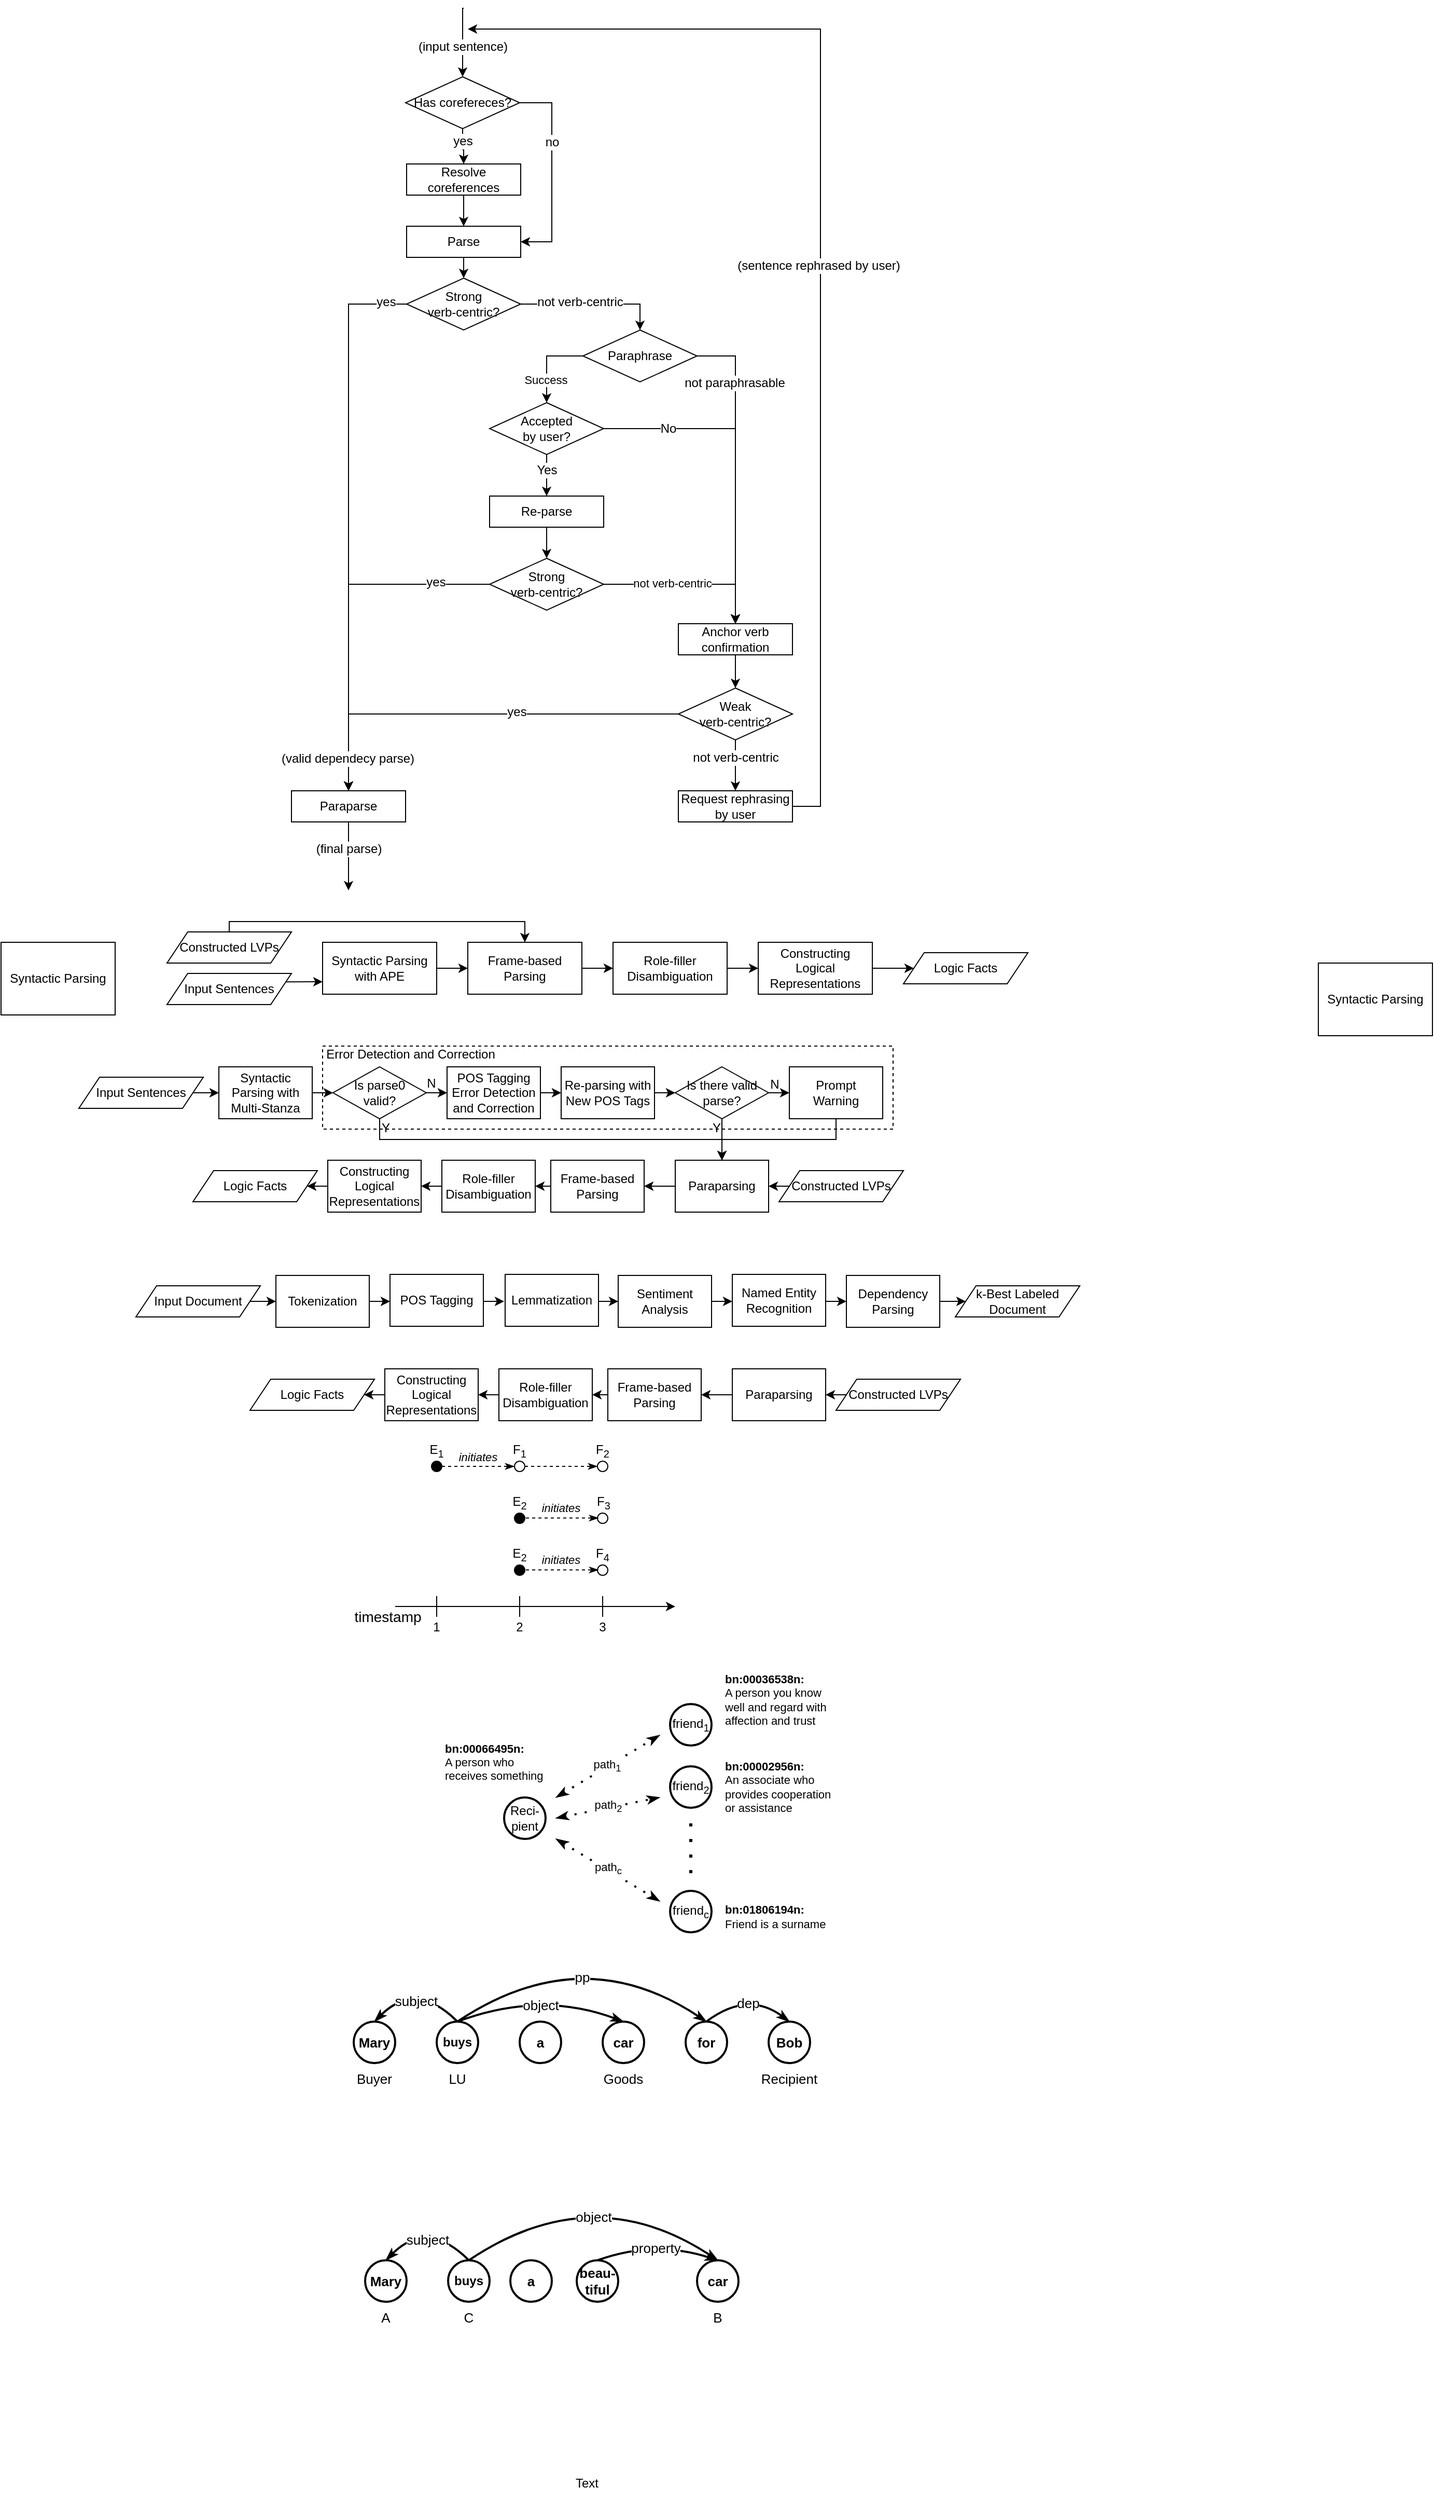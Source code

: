 <mxfile>
    <diagram id="B_E1RcpSDWl4YLS79nxR" name="Page-1">
        <mxGraphModel dx="1472" dy="420" grid="1" gridSize="10" guides="1" tooltips="1" connect="1" arrows="1" fold="1" page="1" pageScale="1" pageWidth="850" pageHeight="1100" math="1" shadow="0">
            <root>
                <mxCell id="0"/>
                <mxCell id="1" parent="0"/>
                <mxCell id="20" style="edgeStyle=orthogonalEdgeStyle;rounded=0;orthogonalLoop=1;jettySize=auto;html=1;entryX=0.5;entryY=0;entryDx=0;entryDy=0;" parent="1" target="146" edge="1">
                    <mxGeometry relative="1" as="geometry">
                        <mxPoint x="306" y="20" as="sourcePoint"/>
                        <mxPoint x="305.5" y="80" as="targetPoint"/>
                        <Array as="points">
                            <mxPoint x="305" y="20"/>
                        </Array>
                    </mxGeometry>
                </mxCell>
                <mxCell id="134" value="(input sentence)" style="edgeLabel;html=1;align=center;verticalAlign=middle;resizable=0;points=[];fontSize=12;" parent="20" vertex="1" connectable="0">
                    <mxGeometry x="-0.15" relative="1" as="geometry">
                        <mxPoint y="9" as="offset"/>
                    </mxGeometry>
                </mxCell>
                <mxCell id="21" style="edgeStyle=orthogonalEdgeStyle;rounded=0;orthogonalLoop=1;jettySize=auto;html=1;exitX=0.5;exitY=1;exitDx=0;exitDy=0;entryX=0.5;entryY=0;entryDx=0;entryDy=0;" parent="1" source="3" target="5" edge="1">
                    <mxGeometry relative="1" as="geometry"/>
                </mxCell>
                <mxCell id="3" value="Parse" style="rounded=0;whiteSpace=wrap;html=1;" parent="1" vertex="1">
                    <mxGeometry x="251" y="230" width="110" height="30" as="geometry"/>
                </mxCell>
                <mxCell id="22" style="edgeStyle=orthogonalEdgeStyle;rounded=0;orthogonalLoop=1;jettySize=auto;html=1;exitX=1;exitY=0.5;exitDx=0;exitDy=0;entryX=0.5;entryY=0;entryDx=0;entryDy=0;" parent="1" source="5" target="8" edge="1">
                    <mxGeometry relative="1" as="geometry">
                        <mxPoint x="531" y="305" as="targetPoint"/>
                    </mxGeometry>
                </mxCell>
                <mxCell id="40" value="not verb-centric" style="edgeLabel;html=1;align=center;verticalAlign=middle;resizable=0;points=[];fontSize=12;" parent="22" vertex="1" connectable="0">
                    <mxGeometry x="-0.344" relative="1" as="geometry">
                        <mxPoint x="11" y="-2" as="offset"/>
                    </mxGeometry>
                </mxCell>
                <mxCell id="100" style="edgeStyle=orthogonalEdgeStyle;rounded=0;orthogonalLoop=1;jettySize=auto;html=1;fontSize=10;entryX=0.5;entryY=0;entryDx=0;entryDy=0;" parent="1" source="5" target="137" edge="1">
                    <mxGeometry relative="1" as="geometry">
                        <mxPoint x="195" y="754" as="targetPoint"/>
                    </mxGeometry>
                </mxCell>
                <mxCell id="126" value="yes" style="edgeLabel;html=1;align=center;verticalAlign=middle;resizable=0;points=[];fontSize=12;" parent="100" vertex="1" connectable="0">
                    <mxGeometry x="-0.93" y="1" relative="1" as="geometry">
                        <mxPoint x="-2" y="-3" as="offset"/>
                    </mxGeometry>
                </mxCell>
                <mxCell id="5" value="Strong&lt;br&gt;verb-centric?" style="rhombus;whiteSpace=wrap;html=1;" parent="1" vertex="1">
                    <mxGeometry x="251" y="280" width="110" height="50" as="geometry"/>
                </mxCell>
                <mxCell id="55" style="edgeStyle=orthogonalEdgeStyle;rounded=0;orthogonalLoop=1;jettySize=auto;html=1;entryX=0.5;entryY=0;entryDx=0;entryDy=0;" parent="1" source="8" target="60" edge="1">
                    <mxGeometry relative="1" as="geometry">
                        <Array as="points">
                            <mxPoint x="568" y="355"/>
                        </Array>
                        <mxPoint x="568" y="600" as="targetPoint"/>
                    </mxGeometry>
                </mxCell>
                <mxCell id="58" value="not paraphrasable" style="edgeLabel;html=1;align=center;verticalAlign=middle;resizable=0;points=[];fontSize=12;" parent="55" vertex="1" connectable="0">
                    <mxGeometry x="-0.452" relative="1" as="geometry">
                        <mxPoint x="-1" y="-18" as="offset"/>
                    </mxGeometry>
                </mxCell>
                <mxCell id="112" style="edgeStyle=orthogonalEdgeStyle;rounded=0;orthogonalLoop=1;jettySize=auto;html=1;entryX=0.5;entryY=0;entryDx=0;entryDy=0;" parent="1" source="8" target="10" edge="1">
                    <mxGeometry relative="1" as="geometry">
                        <Array as="points">
                            <mxPoint x="386" y="355"/>
                        </Array>
                    </mxGeometry>
                </mxCell>
                <mxCell id="114" value="Success" style="edgeLabel;html=1;align=center;verticalAlign=middle;resizable=0;points=[];" parent="112" vertex="1" connectable="0">
                    <mxGeometry x="0.15" y="-1" relative="1" as="geometry">
                        <mxPoint y="12" as="offset"/>
                    </mxGeometry>
                </mxCell>
                <mxCell id="8" value="Paraphrase" style="rhombus;whiteSpace=wrap;html=1;" parent="1" vertex="1">
                    <mxGeometry x="421" y="330" width="110" height="50" as="geometry"/>
                </mxCell>
                <mxCell id="31" style="edgeStyle=orthogonalEdgeStyle;rounded=0;orthogonalLoop=1;jettySize=auto;html=1;exitX=0.5;exitY=1;exitDx=0;exitDy=0;entryX=0.5;entryY=0;entryDx=0;entryDy=0;" parent="1" source="10" target="11" edge="1">
                    <mxGeometry relative="1" as="geometry"/>
                </mxCell>
                <mxCell id="44" value="Yes" style="edgeLabel;html=1;align=center;verticalAlign=middle;resizable=0;points=[];fontSize=12;" parent="31" vertex="1" connectable="0">
                    <mxGeometry y="-2" relative="1" as="geometry">
                        <mxPoint x="2" y="-5" as="offset"/>
                    </mxGeometry>
                </mxCell>
                <mxCell id="56" style="edgeStyle=orthogonalEdgeStyle;rounded=0;orthogonalLoop=1;jettySize=auto;html=1;entryX=0.5;entryY=0;entryDx=0;entryDy=0;" parent="1" source="10" target="60" edge="1">
                    <mxGeometry relative="1" as="geometry">
                        <mxPoint x="568" y="620" as="targetPoint"/>
                    </mxGeometry>
                </mxCell>
                <mxCell id="57" value="No" style="edgeLabel;html=1;align=center;verticalAlign=middle;resizable=0;points=[];fontSize=12;" parent="56" vertex="1" connectable="0">
                    <mxGeometry x="-0.539" y="-1" relative="1" as="geometry">
                        <mxPoint x="-11" y="-1" as="offset"/>
                    </mxGeometry>
                </mxCell>
                <mxCell id="10" value="Accepted&lt;br&gt;by user?" style="rhombus;whiteSpace=wrap;html=1;" parent="1" vertex="1">
                    <mxGeometry x="331" y="400" width="110" height="50" as="geometry"/>
                </mxCell>
                <mxCell id="32" style="edgeStyle=orthogonalEdgeStyle;rounded=0;orthogonalLoop=1;jettySize=auto;html=1;exitX=0.5;exitY=1;exitDx=0;exitDy=0;entryX=0.5;entryY=0;entryDx=0;entryDy=0;" parent="1" source="11" target="12" edge="1">
                    <mxGeometry relative="1" as="geometry"/>
                </mxCell>
                <mxCell id="11" value="Re-parse" style="rounded=0;whiteSpace=wrap;html=1;" parent="1" vertex="1">
                    <mxGeometry x="331" y="490" width="110" height="30" as="geometry"/>
                </mxCell>
                <mxCell id="46" style="edgeStyle=orthogonalEdgeStyle;rounded=0;orthogonalLoop=1;jettySize=auto;html=1;exitX=1;exitY=0.5;exitDx=0;exitDy=0;fontSize=12;entryX=0.5;entryY=0;entryDx=0;entryDy=0;" parent="1" source="12" target="60" edge="1">
                    <mxGeometry relative="1" as="geometry">
                        <mxPoint x="568" y="600" as="targetPoint"/>
                        <Array as="points">
                            <mxPoint x="568" y="575"/>
                        </Array>
                    </mxGeometry>
                </mxCell>
                <mxCell id="49" value="&lt;span style=&quot;color: rgba(0 , 0 , 0 , 0) ; font-family: monospace ; font-size: 0px&quot;&gt;%3CmxGraphModel%3E%3Croot%3E%3CmxCell%20id%3D%220%22%2F%3E%3CmxCell%20id%3D%221%22%20parent%3D%220%22%2F%3E%3CmxCell%20id%3D%222%22%20value%3D%22non-verb-centric%22%20style%3D%22edgeLabel%3Bhtml%3D1%3Balign%3Dcenter%3BverticalAlign%3Dmiddle%3Bresizable%3D0%3Bpoints%3D%5B%5D%3BfontSize%3D12%3B%22%20vertex%3D%221%22%20connectable%3D%220%22%20parent%3D%221%22%3E%3CmxGeometry%20x%3D%22363%22%20y%3D%22135%22%20as%3D%22geometry%22%2F%3E%3C%2FmxCell%3E%3C%2Froot%3E%3C%2FmxGraphModel%3&lt;/span&gt;" style="edgeLabel;html=1;align=center;verticalAlign=middle;resizable=0;points=[];fontSize=12;" parent="46" vertex="1" connectable="0">
                    <mxGeometry x="0.25" y="1" relative="1" as="geometry">
                        <mxPoint x="-34" y="1" as="offset"/>
                    </mxGeometry>
                </mxCell>
                <mxCell id="133" value="not verb-centric" style="edgeLabel;html=1;align=center;verticalAlign=middle;resizable=0;points=[];" parent="46" vertex="1" connectable="0">
                    <mxGeometry x="-0.25" y="-3" relative="1" as="geometry">
                        <mxPoint x="4" y="-4" as="offset"/>
                    </mxGeometry>
                </mxCell>
                <mxCell id="120" style="edgeStyle=orthogonalEdgeStyle;rounded=0;orthogonalLoop=1;jettySize=auto;html=1;fontSize=12;entryX=0.5;entryY=0;entryDx=0;entryDy=0;" parent="1" source="12" target="137" edge="1">
                    <mxGeometry relative="1" as="geometry">
                        <mxPoint x="195" y="754" as="targetPoint"/>
                    </mxGeometry>
                </mxCell>
                <mxCell id="122" value="yes" style="edgeLabel;html=1;align=center;verticalAlign=middle;resizable=0;points=[];fontSize=12;" parent="120" vertex="1" connectable="0">
                    <mxGeometry x="-0.737" y="1" relative="1" as="geometry">
                        <mxPoint x="-8" y="-3" as="offset"/>
                    </mxGeometry>
                </mxCell>
                <mxCell id="12" value="Strong&lt;br&gt;verb-centric?" style="rhombus;whiteSpace=wrap;html=1;" parent="1" vertex="1">
                    <mxGeometry x="331" y="550" width="110" height="50" as="geometry"/>
                </mxCell>
                <mxCell id="75" style="edgeStyle=orthogonalEdgeStyle;rounded=0;orthogonalLoop=1;jettySize=auto;html=1;entryX=0.5;entryY=0;entryDx=0;entryDy=0;fontSize=12;" parent="1" source="14" target="85" edge="1">
                    <mxGeometry relative="1" as="geometry">
                        <Array as="points"/>
                        <mxPoint x="668" y="745" as="targetPoint"/>
                    </mxGeometry>
                </mxCell>
                <mxCell id="127" value="not verb-centric" style="edgeLabel;html=1;align=center;verticalAlign=middle;resizable=0;points=[];fontSize=12;" parent="75" vertex="1" connectable="0">
                    <mxGeometry x="0.051" y="-2" relative="1" as="geometry">
                        <mxPoint x="2" y="-9" as="offset"/>
                    </mxGeometry>
                </mxCell>
                <mxCell id="123" style="edgeStyle=orthogonalEdgeStyle;rounded=0;orthogonalLoop=1;jettySize=auto;html=1;entryX=0.5;entryY=0;entryDx=0;entryDy=0;fontSize=12;" parent="1" source="14" target="137" edge="1">
                    <mxGeometry relative="1" as="geometry">
                        <mxPoint x="195" y="754" as="targetPoint"/>
                    </mxGeometry>
                </mxCell>
                <mxCell id="124" value="(valid dependecy parse)" style="edgeLabel;html=1;align=center;verticalAlign=middle;resizable=0;points=[];fontSize=12;" parent="123" vertex="1" connectable="0">
                    <mxGeometry x="0.8" y="-1" relative="1" as="geometry">
                        <mxPoint y="8" as="offset"/>
                    </mxGeometry>
                </mxCell>
                <mxCell id="125" value="yes" style="edgeLabel;html=1;align=center;verticalAlign=middle;resizable=0;points=[];fontSize=12;" parent="123" vertex="1" connectable="0">
                    <mxGeometry x="-0.202" relative="1" as="geometry">
                        <mxPoint y="-2" as="offset"/>
                    </mxGeometry>
                </mxCell>
                <mxCell id="14" value="Weak&lt;br&gt;verb-centric?" style="rhombus;whiteSpace=wrap;html=1;" parent="1" vertex="1">
                    <mxGeometry x="513" y="675" width="110" height="50" as="geometry"/>
                </mxCell>
                <mxCell id="34" style="edgeStyle=orthogonalEdgeStyle;rounded=0;orthogonalLoop=1;jettySize=auto;html=1;exitX=0.5;exitY=1;exitDx=0;exitDy=0;entryX=0.5;entryY=0;entryDx=0;entryDy=0;" parent="1" source="60" target="14" edge="1">
                    <mxGeometry relative="1" as="geometry">
                        <mxPoint x="568" y="765" as="sourcePoint"/>
                    </mxGeometry>
                </mxCell>
                <mxCell id="60" value="Anchor verb confirmation" style="rounded=0;whiteSpace=wrap;html=1;fontSize=12;" parent="1" vertex="1">
                    <mxGeometry x="513" y="613" width="110" height="30" as="geometry"/>
                </mxCell>
                <mxCell id="86" style="edgeStyle=orthogonalEdgeStyle;rounded=0;orthogonalLoop=1;jettySize=auto;html=1;exitX=1;exitY=0.5;exitDx=0;exitDy=0;" parent="1" source="85" edge="1">
                    <mxGeometry relative="1" as="geometry">
                        <mxPoint x="310" y="40" as="targetPoint"/>
                        <Array as="points">
                            <mxPoint x="650" y="789"/>
                            <mxPoint x="650" y="40"/>
                        </Array>
                    </mxGeometry>
                </mxCell>
                <mxCell id="110" value="(sentence rephrased by user)" style="edgeLabel;html=1;align=center;verticalAlign=middle;resizable=0;points=[];fontSize=12;" parent="86" vertex="1" connectable="0">
                    <mxGeometry x="-0.164" y="2" relative="1" as="geometry">
                        <mxPoint y="-82" as="offset"/>
                    </mxGeometry>
                </mxCell>
                <mxCell id="85" value="Request rephrasing by user" style="rounded=0;whiteSpace=wrap;html=1;" parent="1" vertex="1">
                    <mxGeometry x="513" y="774" width="110" height="30" as="geometry"/>
                </mxCell>
                <mxCell id="140" value="(final parse)" style="edgeStyle=orthogonalEdgeStyle;rounded=0;orthogonalLoop=1;jettySize=auto;html=1;fontSize=12;exitX=0.5;exitY=1;exitDx=0;exitDy=0;" parent="1" source="137" edge="1">
                    <mxGeometry x="-0.212" relative="1" as="geometry">
                        <mxPoint x="194.5" y="804" as="sourcePoint"/>
                        <mxPoint x="195" y="870" as="targetPoint"/>
                        <Array as="points"/>
                        <mxPoint as="offset"/>
                    </mxGeometry>
                </mxCell>
                <mxCell id="137" value="Paraparse" style="rounded=0;whiteSpace=wrap;html=1;" parent="1" vertex="1">
                    <mxGeometry x="140" y="774" width="110" height="30" as="geometry"/>
                </mxCell>
                <mxCell id="144" style="edgeStyle=orthogonalEdgeStyle;rounded=0;orthogonalLoop=1;jettySize=auto;html=1;entryX=0.5;entryY=0;entryDx=0;entryDy=0;fontSize=12;" parent="1" target="60" edge="1">
                    <mxGeometry relative="1" as="geometry">
                        <Array as="points"/>
                        <mxPoint x="568" y="600" as="sourcePoint"/>
                        <mxPoint x="564.5" y="610" as="targetPoint"/>
                    </mxGeometry>
                </mxCell>
                <mxCell id="149" value="" style="edgeStyle=orthogonalEdgeStyle;rounded=0;orthogonalLoop=1;jettySize=auto;html=1;fontSize=12;" parent="1" source="146" target="147" edge="1">
                    <mxGeometry x="-0.5" relative="1" as="geometry">
                        <mxPoint as="offset"/>
                    </mxGeometry>
                </mxCell>
                <mxCell id="153" value="yes" style="edgeLabel;html=1;align=center;verticalAlign=middle;resizable=0;points=[];fontSize=12;" parent="149" vertex="1" connectable="0">
                    <mxGeometry x="-0.15" relative="1" as="geometry">
                        <mxPoint y="-3" as="offset"/>
                    </mxGeometry>
                </mxCell>
                <mxCell id="150" style="edgeStyle=orthogonalEdgeStyle;rounded=0;orthogonalLoop=1;jettySize=auto;html=1;entryX=1;entryY=0.5;entryDx=0;entryDy=0;fontSize=12;exitX=1;exitY=0.5;exitDx=0;exitDy=0;" parent="1" source="146" target="3" edge="1">
                    <mxGeometry relative="1" as="geometry">
                        <Array as="points">
                            <mxPoint x="391" y="111"/>
                            <mxPoint x="391" y="245"/>
                        </Array>
                    </mxGeometry>
                </mxCell>
                <mxCell id="151" value="no" style="edgeLabel;html=1;align=center;verticalAlign=middle;resizable=0;points=[];fontSize=12;" parent="150" vertex="1" connectable="0">
                    <mxGeometry x="-0.219" y="1" relative="1" as="geometry">
                        <mxPoint x="-1" y="-7" as="offset"/>
                    </mxGeometry>
                </mxCell>
                <mxCell id="146" value="Has corefereces?" style="rhombus;whiteSpace=wrap;html=1;" parent="1" vertex="1">
                    <mxGeometry x="250" y="86" width="110" height="50" as="geometry"/>
                </mxCell>
                <mxCell id="156" style="edgeStyle=orthogonalEdgeStyle;rounded=0;orthogonalLoop=1;jettySize=auto;html=1;entryX=0.5;entryY=0;entryDx=0;entryDy=0;fontSize=12;" parent="1" source="147" target="3" edge="1">
                    <mxGeometry relative="1" as="geometry"/>
                </mxCell>
                <mxCell id="147" value="Resolve coreferences" style="rounded=0;whiteSpace=wrap;html=1;" parent="1" vertex="1">
                    <mxGeometry x="251" y="170" width="110" height="30" as="geometry"/>
                </mxCell>
                <mxCell id="191" style="edgeStyle=none;rounded=0;html=1;exitX=1;exitY=0.25;exitDx=0;exitDy=0;" parent="1" source="157" edge="1">
                    <mxGeometry relative="1" as="geometry">
                        <mxPoint x="144.545" y="958.182" as="sourcePoint"/>
                        <mxPoint x="170" y="958" as="targetPoint"/>
                    </mxGeometry>
                </mxCell>
                <mxCell id="157" value="Input Sentences" style="shape=parallelogram;perimeter=parallelogramPerimeter;whiteSpace=wrap;html=1;fixedSize=1;" parent="1" vertex="1">
                    <mxGeometry x="20" y="950" width="120" height="30" as="geometry"/>
                </mxCell>
                <mxCell id="164" style="edgeStyle=none;html=1;entryX=0.5;entryY=0;entryDx=0;entryDy=0;exitX=0.5;exitY=0;exitDx=0;exitDy=0;rounded=0;" parent="1" source="158" target="160" edge="1">
                    <mxGeometry relative="1" as="geometry">
                        <Array as="points">
                            <mxPoint x="80" y="900"/>
                            <mxPoint x="365" y="900"/>
                        </Array>
                    </mxGeometry>
                </mxCell>
                <mxCell id="158" value="Constructed LVPs" style="shape=parallelogram;perimeter=parallelogramPerimeter;whiteSpace=wrap;html=1;fixedSize=1;" parent="1" vertex="1">
                    <mxGeometry x="20" y="910" width="120" height="30" as="geometry"/>
                </mxCell>
                <mxCell id="166" style="edgeStyle=none;rounded=0;html=1;entryX=0;entryY=0.5;entryDx=0;entryDy=0;" parent="1" source="159" target="160" edge="1">
                    <mxGeometry relative="1" as="geometry"/>
                </mxCell>
                <mxCell id="159" value="Syntactic Parsing with APE" style="rounded=0;whiteSpace=wrap;html=1;" parent="1" vertex="1">
                    <mxGeometry x="170" y="920" width="110" height="50" as="geometry"/>
                </mxCell>
                <mxCell id="167" style="edgeStyle=none;rounded=0;html=1;entryX=0;entryY=0.5;entryDx=0;entryDy=0;" parent="1" source="160" target="161" edge="1">
                    <mxGeometry relative="1" as="geometry"/>
                </mxCell>
                <mxCell id="160" value="Frame-based Parsing" style="rounded=0;whiteSpace=wrap;html=1;" parent="1" vertex="1">
                    <mxGeometry x="310" y="920" width="110" height="50" as="geometry"/>
                </mxCell>
                <mxCell id="168" style="edgeStyle=none;rounded=0;html=1;entryX=0;entryY=0.5;entryDx=0;entryDy=0;" parent="1" source="161" target="162" edge="1">
                    <mxGeometry relative="1" as="geometry"/>
                </mxCell>
                <mxCell id="161" value="Role-filler Disambiguation" style="rounded=0;whiteSpace=wrap;html=1;" parent="1" vertex="1">
                    <mxGeometry x="450" y="920" width="110" height="50" as="geometry"/>
                </mxCell>
                <mxCell id="169" style="edgeStyle=none;rounded=0;html=1;" parent="1" source="162" target="163" edge="1">
                    <mxGeometry relative="1" as="geometry"/>
                </mxCell>
                <mxCell id="162" value="Constructing Logical Representations" style="rounded=0;whiteSpace=wrap;html=1;" parent="1" vertex="1">
                    <mxGeometry x="590" y="920" width="110" height="50" as="geometry"/>
                </mxCell>
                <mxCell id="163" value="Logic Facts" style="shape=parallelogram;perimeter=parallelogramPerimeter;whiteSpace=wrap;html=1;fixedSize=1;" parent="1" vertex="1">
                    <mxGeometry x="730" y="930" width="120" height="30" as="geometry"/>
                </mxCell>
                <mxCell id="171" value="" style="rounded=0;whiteSpace=wrap;html=1;dashed=1;fillColor=none;" parent="1" vertex="1">
                    <mxGeometry x="170" y="1020" width="550" height="80" as="geometry"/>
                </mxCell>
                <mxCell id="172" value="Syntactic Parsing" style="rounded=0;whiteSpace=wrap;html=1;" parent="1" vertex="1">
                    <mxGeometry x="-140" y="920" width="110" height="70" as="geometry"/>
                </mxCell>
                <mxCell id="192" style="edgeStyle=none;rounded=0;html=1;exitX=1;exitY=0.5;exitDx=0;exitDy=0;entryX=0;entryY=0.5;entryDx=0;entryDy=0;" parent="1" source="174" target="188" edge="1">
                    <mxGeometry relative="1" as="geometry"/>
                </mxCell>
                <mxCell id="174" value="Input Sentences" style="shape=parallelogram;perimeter=parallelogramPerimeter;whiteSpace=wrap;html=1;fixedSize=1;" parent="1" vertex="1">
                    <mxGeometry x="-65" y="1050" width="120" height="30" as="geometry"/>
                </mxCell>
                <mxCell id="213" style="edgeStyle=none;rounded=0;html=1;exitX=0;exitY=0.5;exitDx=0;exitDy=0;entryX=1;entryY=0.5;entryDx=0;entryDy=0;" parent="1" source="176" target="178" edge="1">
                    <mxGeometry relative="1" as="geometry"/>
                </mxCell>
                <mxCell id="176" value="Constructed LVPs" style="shape=parallelogram;perimeter=parallelogramPerimeter;whiteSpace=wrap;html=1;fixedSize=1;" parent="1" vertex="1">
                    <mxGeometry x="610" y="1140" width="120" height="30" as="geometry"/>
                </mxCell>
                <mxCell id="177" style="edgeStyle=none;rounded=0;html=1;entryX=1;entryY=0.5;entryDx=0;entryDy=0;" parent="1" source="178" target="180" edge="1">
                    <mxGeometry relative="1" as="geometry"/>
                </mxCell>
                <mxCell id="178" value="Paraparsing" style="rounded=0;whiteSpace=wrap;html=1;" parent="1" vertex="1">
                    <mxGeometry x="510" y="1130" width="90" height="50" as="geometry"/>
                </mxCell>
                <mxCell id="179" style="edgeStyle=none;rounded=0;html=1;entryX=1;entryY=0.5;entryDx=0;entryDy=0;" parent="1" source="180" target="182" edge="1">
                    <mxGeometry relative="1" as="geometry"/>
                </mxCell>
                <mxCell id="180" value="Frame-based Parsing" style="rounded=0;whiteSpace=wrap;html=1;" parent="1" vertex="1">
                    <mxGeometry x="390" y="1130" width="90" height="50" as="geometry"/>
                </mxCell>
                <mxCell id="181" style="edgeStyle=none;rounded=0;html=1;entryX=1;entryY=0.5;entryDx=0;entryDy=0;" parent="1" source="182" target="184" edge="1">
                    <mxGeometry relative="1" as="geometry"/>
                </mxCell>
                <mxCell id="182" value="Role-filler Disambiguation" style="rounded=0;whiteSpace=wrap;html=1;" parent="1" vertex="1">
                    <mxGeometry x="285" y="1130" width="90" height="50" as="geometry"/>
                </mxCell>
                <mxCell id="183" style="edgeStyle=none;rounded=0;html=1;" parent="1" source="184" target="185" edge="1">
                    <mxGeometry relative="1" as="geometry"/>
                </mxCell>
                <mxCell id="184" value="Constructing Logical Representations" style="rounded=0;whiteSpace=wrap;html=1;" parent="1" vertex="1">
                    <mxGeometry x="175" y="1130" width="90" height="50" as="geometry"/>
                </mxCell>
                <mxCell id="185" value="Logic Facts" style="shape=parallelogram;perimeter=parallelogramPerimeter;whiteSpace=wrap;html=1;fixedSize=1;" parent="1" vertex="1">
                    <mxGeometry x="45" y="1140" width="120" height="30" as="geometry"/>
                </mxCell>
                <mxCell id="195" style="edgeStyle=none;html=1;exitX=1;exitY=0.5;exitDx=0;exitDy=0;entryX=0;entryY=0.5;entryDx=0;entryDy=0;" parent="1" source="188" target="194" edge="1">
                    <mxGeometry relative="1" as="geometry"/>
                </mxCell>
                <mxCell id="188" value="Syntactic Parsing with&lt;br&gt;Multi-Stanza" style="rounded=0;whiteSpace=wrap;html=1;" parent="1" vertex="1">
                    <mxGeometry x="70" y="1040" width="90" height="50" as="geometry"/>
                </mxCell>
                <mxCell id="193" value="Syntactic Parsing" style="rounded=0;whiteSpace=wrap;html=1;" parent="1" vertex="1">
                    <mxGeometry x="1130" y="940" width="110" height="70" as="geometry"/>
                </mxCell>
                <mxCell id="206" style="edgeStyle=none;rounded=0;html=1;entryX=0.5;entryY=0;entryDx=0;entryDy=0;exitX=0.5;exitY=1;exitDx=0;exitDy=0;" parent="1" source="194" target="178" edge="1">
                    <mxGeometry relative="1" as="geometry">
                        <Array as="points">
                            <mxPoint x="225" y="1110"/>
                            <mxPoint x="555" y="1110"/>
                        </Array>
                    </mxGeometry>
                </mxCell>
                <mxCell id="207" style="edgeStyle=none;rounded=0;html=1;exitX=1;exitY=0.5;exitDx=0;exitDy=0;entryX=0;entryY=0.5;entryDx=0;entryDy=0;" parent="1" source="194" target="197" edge="1">
                    <mxGeometry relative="1" as="geometry"/>
                </mxCell>
                <mxCell id="194" value="Is parse0&lt;br&gt;valid?" style="rhombus;whiteSpace=wrap;html=1;" parent="1" vertex="1">
                    <mxGeometry x="180" y="1040" width="90" height="50" as="geometry"/>
                </mxCell>
                <mxCell id="208" style="edgeStyle=none;rounded=0;html=1;exitX=1;exitY=0.5;exitDx=0;exitDy=0;entryX=0;entryY=0.5;entryDx=0;entryDy=0;" parent="1" source="197" target="200" edge="1">
                    <mxGeometry relative="1" as="geometry"/>
                </mxCell>
                <mxCell id="197" value="POS Tagging Error Detection and Correction" style="rounded=0;whiteSpace=wrap;html=1;" parent="1" vertex="1">
                    <mxGeometry x="290" y="1040" width="90" height="50" as="geometry"/>
                </mxCell>
                <mxCell id="201" value="" style="edgeStyle=none;rounded=0;html=1;exitX=1;exitY=0.5;exitDx=0;exitDy=0;entryX=0;entryY=0.5;entryDx=0;entryDy=0;" parent="1" source="199" target="203" edge="1">
                    <mxGeometry relative="1" as="geometry"/>
                </mxCell>
                <mxCell id="205" style="edgeStyle=none;rounded=0;html=1;entryX=0.5;entryY=0;entryDx=0;entryDy=0;exitX=0.5;exitY=1;exitDx=0;exitDy=0;" parent="1" source="199" target="178" edge="1">
                    <mxGeometry relative="1" as="geometry">
                        <Array as="points"/>
                    </mxGeometry>
                </mxCell>
                <mxCell id="199" value="Is there valid parse?" style="rhombus;whiteSpace=wrap;html=1;" parent="1" vertex="1">
                    <mxGeometry x="510" y="1040" width="90" height="50" as="geometry"/>
                </mxCell>
                <mxCell id="209" style="edgeStyle=none;rounded=0;html=1;exitX=1;exitY=0.5;exitDx=0;exitDy=0;entryX=0;entryY=0.5;entryDx=0;entryDy=0;" parent="1" source="200" target="199" edge="1">
                    <mxGeometry relative="1" as="geometry"/>
                </mxCell>
                <mxCell id="200" value="Re-parsing with New POS Tags" style="rounded=0;whiteSpace=wrap;html=1;" parent="1" vertex="1">
                    <mxGeometry x="400" y="1040" width="90" height="50" as="geometry"/>
                </mxCell>
                <mxCell id="204" style="edgeStyle=none;rounded=0;html=1;entryX=0.5;entryY=0;entryDx=0;entryDy=0;exitX=0.5;exitY=1;exitDx=0;exitDy=0;" parent="1" source="203" target="178" edge="1">
                    <mxGeometry relative="1" as="geometry">
                        <mxPoint x="645" y="1130" as="targetPoint"/>
                        <Array as="points">
                            <mxPoint x="665" y="1110"/>
                            <mxPoint x="555" y="1110"/>
                        </Array>
                    </mxGeometry>
                </mxCell>
                <mxCell id="203" value="Prompt&lt;br&gt;Warning" style="rounded=0;whiteSpace=wrap;html=1;" parent="1" vertex="1">
                    <mxGeometry x="620" y="1040" width="90" height="50" as="geometry"/>
                </mxCell>
                <mxCell id="214" value="Error Detection and Correction" style="text;html=1;strokeColor=none;fillColor=none;align=center;verticalAlign=middle;whiteSpace=wrap;rounded=0;dashed=1;" parent="1" vertex="1">
                    <mxGeometry x="170" y="1019" width="170" height="17" as="geometry"/>
                </mxCell>
                <mxCell id="215" value="N" style="text;html=1;strokeColor=none;fillColor=none;align=center;verticalAlign=middle;whiteSpace=wrap;rounded=0;dashed=1;" parent="1" vertex="1">
                    <mxGeometry x="260" y="1046" width="30" height="20" as="geometry"/>
                </mxCell>
                <mxCell id="216" value="Text" style="text;html=1;strokeColor=none;fillColor=none;align=center;verticalAlign=middle;whiteSpace=wrap;rounded=0;dashed=1;" parent="1" vertex="1">
                    <mxGeometry x="395" y="2390" width="60" height="30" as="geometry"/>
                </mxCell>
                <mxCell id="218" value="Y" style="text;html=1;strokeColor=none;fillColor=none;align=center;verticalAlign=middle;whiteSpace=wrap;rounded=0;dashed=1;" parent="1" vertex="1">
                    <mxGeometry x="216" y="1089" width="30" height="20" as="geometry"/>
                </mxCell>
                <mxCell id="219" value="N" style="text;html=1;strokeColor=none;fillColor=none;align=center;verticalAlign=middle;whiteSpace=wrap;rounded=0;dashed=1;" parent="1" vertex="1">
                    <mxGeometry x="591" y="1047" width="30" height="20" as="geometry"/>
                </mxCell>
                <mxCell id="220" value="Y" style="text;html=1;strokeColor=none;fillColor=none;align=center;verticalAlign=middle;whiteSpace=wrap;rounded=0;dashed=1;" parent="1" vertex="1">
                    <mxGeometry x="535" y="1089" width="30" height="20" as="geometry"/>
                </mxCell>
                <mxCell id="288" style="edgeStyle=none;rounded=0;html=1;exitX=1;exitY=0.5;exitDx=0;exitDy=0;entryX=0;entryY=0.5;entryDx=0;entryDy=0;" parent="1" source="289" target="302" edge="1">
                    <mxGeometry relative="1" as="geometry"/>
                </mxCell>
                <mxCell id="289" value="Input Document" style="shape=parallelogram;perimeter=parallelogramPerimeter;whiteSpace=wrap;html=1;fixedSize=1;" parent="1" vertex="1">
                    <mxGeometry x="-10" y="1251" width="120" height="30" as="geometry"/>
                </mxCell>
                <mxCell id="290" style="edgeStyle=none;rounded=0;html=1;exitX=0;exitY=0.5;exitDx=0;exitDy=0;entryX=1;entryY=0.5;entryDx=0;entryDy=0;" parent="1" source="291" target="293" edge="1">
                    <mxGeometry relative="1" as="geometry"/>
                </mxCell>
                <mxCell id="291" value="Constructed LVPs" style="shape=parallelogram;perimeter=parallelogramPerimeter;whiteSpace=wrap;html=1;fixedSize=1;" parent="1" vertex="1">
                    <mxGeometry x="665" y="1341" width="120" height="30" as="geometry"/>
                </mxCell>
                <mxCell id="292" style="edgeStyle=none;rounded=0;html=1;entryX=1;entryY=0.5;entryDx=0;entryDy=0;" parent="1" source="293" target="295" edge="1">
                    <mxGeometry relative="1" as="geometry"/>
                </mxCell>
                <mxCell id="293" value="Paraparsing" style="rounded=0;whiteSpace=wrap;html=1;" parent="1" vertex="1">
                    <mxGeometry x="565" y="1331" width="90" height="50" as="geometry"/>
                </mxCell>
                <mxCell id="294" style="edgeStyle=none;rounded=0;html=1;entryX=1;entryY=0.5;entryDx=0;entryDy=0;" parent="1" source="295" target="297" edge="1">
                    <mxGeometry relative="1" as="geometry"/>
                </mxCell>
                <mxCell id="295" value="Frame-based Parsing" style="rounded=0;whiteSpace=wrap;html=1;" parent="1" vertex="1">
                    <mxGeometry x="445" y="1331" width="90" height="50" as="geometry"/>
                </mxCell>
                <mxCell id="296" style="edgeStyle=none;rounded=0;html=1;entryX=1;entryY=0.5;entryDx=0;entryDy=0;" parent="1" source="297" target="299" edge="1">
                    <mxGeometry relative="1" as="geometry"/>
                </mxCell>
                <mxCell id="297" value="Role-filler Disambiguation" style="rounded=0;whiteSpace=wrap;html=1;" parent="1" vertex="1">
                    <mxGeometry x="340" y="1331" width="90" height="50" as="geometry"/>
                </mxCell>
                <mxCell id="298" style="edgeStyle=none;rounded=0;html=1;" parent="1" source="299" target="300" edge="1">
                    <mxGeometry relative="1" as="geometry"/>
                </mxCell>
                <mxCell id="299" value="Constructing Logical Representations" style="rounded=0;whiteSpace=wrap;html=1;" parent="1" vertex="1">
                    <mxGeometry x="230" y="1331" width="90" height="50" as="geometry"/>
                </mxCell>
                <mxCell id="300" value="Logic Facts" style="shape=parallelogram;perimeter=parallelogramPerimeter;whiteSpace=wrap;html=1;fixedSize=1;" parent="1" vertex="1">
                    <mxGeometry x="100" y="1341" width="120" height="30" as="geometry"/>
                </mxCell>
                <mxCell id="301" style="edgeStyle=none;html=1;exitX=1;exitY=0.5;exitDx=0;exitDy=0;entryX=0;entryY=0.5;entryDx=0;entryDy=0;" parent="1" source="302" edge="1">
                    <mxGeometry relative="1" as="geometry">
                        <mxPoint x="235" y="1266" as="targetPoint"/>
                    </mxGeometry>
                </mxCell>
                <mxCell id="302" value="Tokenization" style="rounded=0;whiteSpace=wrap;html=1;" parent="1" vertex="1">
                    <mxGeometry x="125" y="1241" width="90" height="50" as="geometry"/>
                </mxCell>
                <mxCell id="304" style="edgeStyle=none;rounded=0;html=1;exitX=1;exitY=0.5;exitDx=0;exitDy=0;entryX=0;entryY=0.5;entryDx=0;entryDy=0;" parent="1" edge="1">
                    <mxGeometry relative="1" as="geometry">
                        <mxPoint x="325" y="1266" as="sourcePoint"/>
                        <mxPoint x="345" y="1266" as="targetPoint"/>
                    </mxGeometry>
                </mxCell>
                <mxCell id="306" style="edgeStyle=none;rounded=0;html=1;exitX=1;exitY=0.5;exitDx=0;exitDy=0;entryX=0;entryY=0.5;entryDx=0;entryDy=0;" parent="1" target="312" edge="1">
                    <mxGeometry relative="1" as="geometry">
                        <mxPoint x="435" y="1266" as="sourcePoint"/>
                    </mxGeometry>
                </mxCell>
                <mxCell id="308" value="" style="edgeStyle=none;rounded=0;html=1;exitX=1;exitY=0.5;exitDx=0;exitDy=0;entryX=0;entryY=0.5;entryDx=0;entryDy=0;" parent="1" target="314" edge="1">
                    <mxGeometry relative="1" as="geometry">
                        <mxPoint x="655" y="1266" as="sourcePoint"/>
                    </mxGeometry>
                </mxCell>
                <mxCell id="311" style="edgeStyle=none;rounded=0;html=1;exitX=1;exitY=0.5;exitDx=0;exitDy=0;entryX=0;entryY=0.5;entryDx=0;entryDy=0;" parent="1" source="312" edge="1">
                    <mxGeometry relative="1" as="geometry">
                        <mxPoint x="565" y="1266" as="targetPoint"/>
                    </mxGeometry>
                </mxCell>
                <mxCell id="312" value="Sentiment Analysis" style="rounded=0;whiteSpace=wrap;html=1;" parent="1" vertex="1">
                    <mxGeometry x="455" y="1241" width="90" height="50" as="geometry"/>
                </mxCell>
                <mxCell id="325" style="edgeStyle=none;html=1;entryX=0;entryY=0.5;entryDx=0;entryDy=0;" parent="1" source="314" target="324" edge="1">
                    <mxGeometry relative="1" as="geometry"/>
                </mxCell>
                <mxCell id="314" value="Dependency Parsing" style="rounded=0;whiteSpace=wrap;html=1;" parent="1" vertex="1">
                    <mxGeometry x="675" y="1241" width="90" height="50" as="geometry"/>
                </mxCell>
                <mxCell id="320" value="POS Tagging" style="rounded=0;whiteSpace=wrap;html=1;" parent="1" vertex="1">
                    <mxGeometry x="235" y="1240" width="90" height="50" as="geometry"/>
                </mxCell>
                <mxCell id="321" value="Lemmatization" style="rounded=0;whiteSpace=wrap;html=1;" parent="1" vertex="1">
                    <mxGeometry x="346" y="1240" width="90" height="50" as="geometry"/>
                </mxCell>
                <mxCell id="323" value="Named Entity Recognition" style="rounded=0;whiteSpace=wrap;html=1;" parent="1" vertex="1">
                    <mxGeometry x="565" y="1240" width="90" height="50" as="geometry"/>
                </mxCell>
                <mxCell id="324" value="k-Best Labeled Document" style="shape=parallelogram;perimeter=parallelogramPerimeter;whiteSpace=wrap;html=1;fixedSize=1;" parent="1" vertex="1">
                    <mxGeometry x="780" y="1251" width="120" height="30" as="geometry"/>
                </mxCell>
                <mxCell id="326" style="rounded=0;html=1;endArrow=none;endFill=0;startArrow=classic;startFill=1;" parent="1" edge="1">
                    <mxGeometry relative="1" as="geometry">
                        <mxPoint x="510" y="1560" as="sourcePoint"/>
                        <mxPoint x="240" y="1560" as="targetPoint"/>
                    </mxGeometry>
                </mxCell>
                <mxCell id="327" style="rounded=0;html=1;endArrow=none;endFill=0;" parent="1" edge="1">
                    <mxGeometry relative="1" as="geometry">
                        <mxPoint x="280" y="1570" as="sourcePoint"/>
                        <mxPoint x="280" y="1550" as="targetPoint"/>
                    </mxGeometry>
                </mxCell>
                <mxCell id="328" style="rounded=0;html=1;endArrow=none;endFill=0;" parent="1" edge="1">
                    <mxGeometry relative="1" as="geometry">
                        <mxPoint x="360" y="1570" as="sourcePoint"/>
                        <mxPoint x="360" y="1550" as="targetPoint"/>
                    </mxGeometry>
                </mxCell>
                <mxCell id="329" style="rounded=0;html=1;endArrow=none;endFill=0;" parent="1" edge="1">
                    <mxGeometry relative="1" as="geometry">
                        <mxPoint x="440" y="1570" as="sourcePoint"/>
                        <mxPoint x="440" y="1550" as="targetPoint"/>
                    </mxGeometry>
                </mxCell>
                <mxCell id="331" value="" style="ellipse;whiteSpace=wrap;html=1;aspect=fixed;fillStyle=solid;fillColor=#000000;" parent="1" vertex="1">
                    <mxGeometry x="355" y="1520" width="10" height="10" as="geometry"/>
                </mxCell>
                <mxCell id="336" value="" style="ellipse;whiteSpace=wrap;html=1;aspect=fixed;fillStyle=solid;fillColor=#000000;" parent="1" vertex="1">
                    <mxGeometry x="355" y="1470" width="10" height="10" as="geometry"/>
                </mxCell>
                <mxCell id="356" style="edgeStyle=none;html=1;entryX=0;entryY=0.5;entryDx=0;entryDy=0;dashed=1;startArrow=none;startFill=0;endArrow=classicThin;endFill=1;" parent="1" source="337" target="341" edge="1">
                    <mxGeometry relative="1" as="geometry"/>
                </mxCell>
                <mxCell id="337" value="" style="ellipse;whiteSpace=wrap;html=1;aspect=fixed;fillStyle=solid;fillColor=#000000;" parent="1" vertex="1">
                    <mxGeometry x="275" y="1420" width="10" height="10" as="geometry"/>
                </mxCell>
                <mxCell id="339" value="" style="ellipse;whiteSpace=wrap;html=1;aspect=fixed;fillColor=none;" parent="1" vertex="1">
                    <mxGeometry x="435" y="1470" width="10" height="10" as="geometry"/>
                </mxCell>
                <mxCell id="340" value="" style="ellipse;whiteSpace=wrap;html=1;aspect=fixed;fillColor=none;" parent="1" vertex="1">
                    <mxGeometry x="435" y="1520" width="10" height="10" as="geometry"/>
                </mxCell>
                <mxCell id="341" value="" style="ellipse;whiteSpace=wrap;html=1;aspect=fixed;fillColor=none;" parent="1" vertex="1">
                    <mxGeometry x="355" y="1420" width="10" height="10" as="geometry"/>
                </mxCell>
                <mxCell id="342" value="" style="ellipse;whiteSpace=wrap;html=1;aspect=fixed;fillColor=none;" parent="1" vertex="1">
                    <mxGeometry x="435" y="1420" width="10" height="10" as="geometry"/>
                </mxCell>
                <mxCell id="343" value="1" style="text;html=1;strokeColor=none;fillColor=none;align=center;verticalAlign=middle;whiteSpace=wrap;rounded=0;dashed=1;" parent="1" vertex="1">
                    <mxGeometry x="260" y="1570" width="40" height="20" as="geometry"/>
                </mxCell>
                <mxCell id="344" value="2" style="text;html=1;strokeColor=none;fillColor=none;align=center;verticalAlign=middle;whiteSpace=wrap;rounded=0;dashed=1;" parent="1" vertex="1">
                    <mxGeometry x="340" y="1570" width="40" height="20" as="geometry"/>
                </mxCell>
                <mxCell id="345" value="3" style="text;html=1;strokeColor=none;fillColor=none;align=center;verticalAlign=middle;whiteSpace=wrap;rounded=0;dashed=1;" parent="1" vertex="1">
                    <mxGeometry x="420" y="1570" width="40" height="20" as="geometry"/>
                </mxCell>
                <mxCell id="346" value="timestamp" style="text;html=1;strokeColor=none;fillColor=none;align=center;verticalAlign=middle;whiteSpace=wrap;rounded=0;dashed=1;fontSize=14;" parent="1" vertex="1">
                    <mxGeometry x="213" y="1560" width="40" height="20" as="geometry"/>
                </mxCell>
                <mxCell id="347" value="E&lt;sub&gt;1&lt;/sub&gt;" style="text;html=1;strokeColor=none;fillColor=none;align=center;verticalAlign=middle;whiteSpace=wrap;rounded=0;dashed=1;" parent="1" vertex="1">
                    <mxGeometry x="260" y="1400" width="40" height="20" as="geometry"/>
                </mxCell>
                <mxCell id="348" value="E&lt;sub&gt;2&lt;/sub&gt;" style="text;html=1;strokeColor=none;fillColor=none;align=center;verticalAlign=middle;whiteSpace=wrap;rounded=0;dashed=1;" parent="1" vertex="1">
                    <mxGeometry x="340" y="1450" width="40" height="20" as="geometry"/>
                </mxCell>
                <mxCell id="349" value="E&lt;sub&gt;2&lt;/sub&gt;" style="text;html=1;strokeColor=none;fillColor=none;align=center;verticalAlign=middle;whiteSpace=wrap;rounded=0;dashed=1;" parent="1" vertex="1">
                    <mxGeometry x="340" y="1500" width="40" height="20" as="geometry"/>
                </mxCell>
                <mxCell id="350" value="F&lt;sub&gt;1&lt;/sub&gt;" style="text;html=1;strokeColor=none;fillColor=none;align=center;verticalAlign=middle;whiteSpace=wrap;rounded=0;dashed=1;" parent="1" vertex="1">
                    <mxGeometry x="340" y="1400" width="40" height="20" as="geometry"/>
                </mxCell>
                <mxCell id="351" value="F&lt;sub&gt;2&lt;/sub&gt;" style="text;html=1;strokeColor=none;fillColor=none;align=center;verticalAlign=middle;whiteSpace=wrap;rounded=0;dashed=1;" parent="1" vertex="1">
                    <mxGeometry x="420" y="1400" width="40" height="20" as="geometry"/>
                </mxCell>
                <mxCell id="352" value="F&lt;sub&gt;3&lt;/sub&gt;" style="text;html=1;strokeColor=none;fillColor=none;align=center;verticalAlign=middle;whiteSpace=wrap;rounded=0;dashed=1;" parent="1" vertex="1">
                    <mxGeometry x="421" y="1450" width="40" height="20" as="geometry"/>
                </mxCell>
                <mxCell id="353" value="F&lt;sub&gt;4&lt;/sub&gt;" style="text;html=1;strokeColor=none;fillColor=none;align=center;verticalAlign=middle;whiteSpace=wrap;rounded=0;dashed=1;" parent="1" vertex="1">
                    <mxGeometry x="420" y="1500" width="40" height="20" as="geometry"/>
                </mxCell>
                <mxCell id="357" style="edgeStyle=none;html=1;entryX=0;entryY=0.5;entryDx=0;entryDy=0;dashed=1;startArrow=none;startFill=0;endArrow=classicThin;endFill=1;exitX=1;exitY=0.5;exitDx=0;exitDy=0;" parent="1" source="341" target="342" edge="1">
                    <mxGeometry relative="1" as="geometry">
                        <mxPoint x="295" y="1435" as="sourcePoint"/>
                        <mxPoint x="365" y="1435" as="targetPoint"/>
                    </mxGeometry>
                </mxCell>
                <mxCell id="358" style="edgeStyle=none;html=1;entryX=0;entryY=0.5;entryDx=0;entryDy=0;dashed=1;startArrow=none;startFill=0;endArrow=classicThin;endFill=1;exitX=1;exitY=0.5;exitDx=0;exitDy=0;" parent="1" edge="1">
                    <mxGeometry relative="1" as="geometry">
                        <mxPoint x="366" y="1474.8" as="sourcePoint"/>
                        <mxPoint x="436" y="1474.8" as="targetPoint"/>
                    </mxGeometry>
                </mxCell>
                <mxCell id="359" style="edgeStyle=none;html=1;entryX=0;entryY=0.5;entryDx=0;entryDy=0;dashed=1;startArrow=none;startFill=0;endArrow=classicThin;endFill=1;exitX=1;exitY=0.5;exitDx=0;exitDy=0;" parent="1" edge="1">
                    <mxGeometry relative="1" as="geometry">
                        <mxPoint x="366" y="1524.8" as="sourcePoint"/>
                        <mxPoint x="436" y="1524.8" as="targetPoint"/>
                    </mxGeometry>
                </mxCell>
                <mxCell id="360" value="initiates" style="text;html=1;strokeColor=none;fillColor=none;align=center;verticalAlign=middle;whiteSpace=wrap;rounded=0;dashed=1;fontSize=11;fontStyle=2" parent="1" vertex="1">
                    <mxGeometry x="300" y="1406" width="40" height="20" as="geometry"/>
                </mxCell>
                <mxCell id="362" value="initiates" style="text;html=1;strokeColor=none;fillColor=none;align=center;verticalAlign=middle;whiteSpace=wrap;rounded=0;dashed=1;fontSize=11;fontStyle=2" parent="1" vertex="1">
                    <mxGeometry x="380" y="1455" width="40" height="20" as="geometry"/>
                </mxCell>
                <mxCell id="363" value="initiates" style="text;html=1;strokeColor=none;fillColor=none;align=center;verticalAlign=middle;whiteSpace=wrap;rounded=0;dashed=1;fontSize=11;fontStyle=2" parent="1" vertex="1">
                    <mxGeometry x="380" y="1505" width="40" height="20" as="geometry"/>
                </mxCell>
                <mxCell id="364" value="Reci-pient" style="ellipse;whiteSpace=wrap;html=1;aspect=fixed;fillColor=none;strokeWidth=2;" parent="1" vertex="1">
                    <mxGeometry x="345" y="1744" width="40" height="40" as="geometry"/>
                </mxCell>
                <mxCell id="365" value="friend&lt;sub&gt;1&lt;/sub&gt;" style="ellipse;whiteSpace=wrap;html=1;aspect=fixed;fillColor=none;strokeWidth=2;" parent="1" vertex="1">
                    <mxGeometry x="505" y="1654" width="40" height="40" as="geometry"/>
                </mxCell>
                <mxCell id="366" value="friend&lt;sub&gt;2&lt;/sub&gt;" style="ellipse;whiteSpace=wrap;html=1;aspect=fixed;fillColor=none;strokeWidth=2;" parent="1" vertex="1">
                    <mxGeometry x="505" y="1714" width="40" height="40" as="geometry"/>
                </mxCell>
                <mxCell id="368" value="friend&lt;sub&gt;c&lt;/sub&gt;" style="ellipse;whiteSpace=wrap;html=1;aspect=fixed;fillColor=none;perimeterSpacing=0;strokeWidth=2;" parent="1" vertex="1">
                    <mxGeometry x="505" y="1834" width="40" height="40" as="geometry"/>
                </mxCell>
                <mxCell id="369" style="edgeStyle=none;html=1;dashed=1;startArrow=classicThin;startFill=1;endArrow=classicThin;endFill=1;dashPattern=1 4;strokeWidth=2;" parent="1" edge="1">
                    <mxGeometry relative="1" as="geometry">
                        <mxPoint x="395" y="1744" as="sourcePoint"/>
                        <mxPoint x="495" y="1684" as="targetPoint"/>
                    </mxGeometry>
                </mxCell>
                <mxCell id="400" value="path&lt;sub&gt;1&lt;/sub&gt;" style="edgeLabel;html=1;align=center;verticalAlign=middle;resizable=0;points=[];" parent="369" vertex="1" connectable="0">
                    <mxGeometry x="0.178" y="1" relative="1" as="geometry">
                        <mxPoint x="-9" y="6" as="offset"/>
                    </mxGeometry>
                </mxCell>
                <mxCell id="370" style="edgeStyle=none;html=1;dashed=1;startArrow=classicThin;startFill=1;endArrow=classicThin;endFill=1;dashPattern=1 4;strokeWidth=2;" parent="1" edge="1">
                    <mxGeometry relative="1" as="geometry">
                        <mxPoint x="395" y="1764" as="sourcePoint"/>
                        <mxPoint x="495" y="1744" as="targetPoint"/>
                    </mxGeometry>
                </mxCell>
                <mxCell id="401" value="path&lt;sub&gt;2&lt;/sub&gt;" style="edgeLabel;html=1;align=center;verticalAlign=middle;resizable=0;points=[];" parent="370" vertex="1" connectable="0">
                    <mxGeometry x="-0.006" y="1" relative="1" as="geometry">
                        <mxPoint as="offset"/>
                    </mxGeometry>
                </mxCell>
                <mxCell id="371" style="edgeStyle=none;html=1;dashed=1;startArrow=classicThin;startFill=1;endArrow=classicThin;endFill=1;dashPattern=1 4;strokeWidth=2;" parent="1" edge="1">
                    <mxGeometry relative="1" as="geometry">
                        <mxPoint x="395" y="1784" as="sourcePoint"/>
                        <mxPoint x="495" y="1844" as="targetPoint"/>
                    </mxGeometry>
                </mxCell>
                <mxCell id="402" value="path&lt;sub&gt;c&lt;/sub&gt;" style="edgeLabel;html=1;align=center;verticalAlign=middle;resizable=0;points=[];" parent="371" vertex="1" connectable="0">
                    <mxGeometry x="-0.054" relative="1" as="geometry">
                        <mxPoint x="3" as="offset"/>
                    </mxGeometry>
                </mxCell>
                <mxCell id="373" style="edgeStyle=none;html=1;dashed=1;startArrow=none;startFill=0;endArrow=none;endFill=0;dashPattern=1 4;strokeWidth=3;" parent="1" edge="1">
                    <mxGeometry relative="1" as="geometry">
                        <mxPoint x="525" y="1769" as="sourcePoint"/>
                        <mxPoint x="525" y="1829" as="targetPoint"/>
                    </mxGeometry>
                </mxCell>
                <mxCell id="375" value="&lt;b style=&quot;font-size: 11px;&quot;&gt;bn:00066495n:&lt;/b&gt;&amp;nbsp;&lt;br style=&quot;font-size: 11px;&quot;&gt;A person who receives something" style="text;html=1;strokeColor=none;fillColor=none;align=left;verticalAlign=middle;whiteSpace=wrap;rounded=0;fontSize=11;" parent="1" vertex="1">
                    <mxGeometry x="286" y="1680" width="105" height="60" as="geometry"/>
                </mxCell>
                <mxCell id="376" value="&lt;b style=&quot;font-size: 11px;&quot;&gt;bn:00036538n:&lt;/b&gt;&amp;nbsp;&lt;br style=&quot;font-size: 11px;&quot;&gt;A person you know well and regard with affection and trust" style="text;html=1;strokeColor=none;fillColor=none;align=left;verticalAlign=middle;whiteSpace=wrap;rounded=0;fontSize=11;" parent="1" vertex="1">
                    <mxGeometry x="556" y="1620" width="105" height="60" as="geometry"/>
                </mxCell>
                <mxCell id="377" value="&lt;b style=&quot;font-size: 11px;&quot;&gt;bn:00002956n:&lt;/b&gt;&amp;nbsp;&lt;br style=&quot;font-size: 11px;&quot;&gt;An associate who provides cooperation or assistance" style="text;html=1;strokeColor=none;fillColor=none;align=left;verticalAlign=middle;whiteSpace=wrap;rounded=0;fontSize=11;" parent="1" vertex="1">
                    <mxGeometry x="556" y="1704" width="110" height="60" as="geometry"/>
                </mxCell>
                <mxCell id="378" value="&lt;b&gt;bn:01806194n&lt;/b&gt;&lt;b style=&quot;font-size: 11px;&quot;&gt;:&lt;/b&gt;&amp;nbsp;&lt;br style=&quot;font-size: 11px;&quot;&gt;Friend is a surname" style="text;html=1;strokeColor=none;fillColor=none;align=left;verticalAlign=middle;whiteSpace=wrap;rounded=0;fontSize=11;" parent="1" vertex="1">
                    <mxGeometry x="556" y="1834" width="110" height="50" as="geometry"/>
                </mxCell>
                <mxCell id="379" value="Mary" style="ellipse;whiteSpace=wrap;html=1;aspect=fixed;fillColor=none;fontStyle=1;fontSize=13;strokeWidth=2;" parent="1" vertex="1">
                    <mxGeometry x="200" y="1960" width="40" height="40" as="geometry"/>
                </mxCell>
                <mxCell id="380" value="buys" style="ellipse;whiteSpace=wrap;html=1;aspect=fixed;fillColor=none;fontStyle=1;strokeWidth=2;" parent="1" vertex="1">
                    <mxGeometry x="280" y="1960" width="40" height="40" as="geometry"/>
                </mxCell>
                <mxCell id="381" value="a" style="ellipse;whiteSpace=wrap;html=1;aspect=fixed;fillColor=none;fontStyle=1;fontSize=13;strokeWidth=2;" parent="1" vertex="1">
                    <mxGeometry x="360" y="1960" width="40" height="40" as="geometry"/>
                </mxCell>
                <mxCell id="382" value="car" style="ellipse;whiteSpace=wrap;html=1;aspect=fixed;fillColor=none;fontStyle=1;fontSize=13;strokeWidth=2;" parent="1" vertex="1">
                    <mxGeometry x="440" y="1960" width="40" height="40" as="geometry"/>
                </mxCell>
                <mxCell id="383" value="for" style="ellipse;whiteSpace=wrap;html=1;aspect=fixed;fillColor=none;fontStyle=1;fontSize=13;strokeWidth=2;" parent="1" vertex="1">
                    <mxGeometry x="520" y="1960" width="40" height="40" as="geometry"/>
                </mxCell>
                <mxCell id="384" value="Bob" style="ellipse;whiteSpace=wrap;html=1;aspect=fixed;fillColor=none;fontStyle=1;fontSize=13;strokeWidth=2;" parent="1" vertex="1">
                    <mxGeometry x="600" y="1960" width="40" height="40" as="geometry"/>
                </mxCell>
                <mxCell id="387" value="" style="curved=1;endArrow=none;html=1;strokeWidth=2;fontSize=11;exitX=0.5;exitY=0;exitDx=0;exitDy=0;entryX=0.5;entryY=0;entryDx=0;entryDy=0;endFill=0;startArrow=classicThin;startFill=1;" parent="1" source="379" target="380" edge="1">
                    <mxGeometry width="50" height="50" relative="1" as="geometry">
                        <mxPoint x="440" y="1970" as="sourcePoint"/>
                        <mxPoint x="490" y="1920" as="targetPoint"/>
                        <Array as="points">
                            <mxPoint x="260" y="1920"/>
                        </Array>
                    </mxGeometry>
                </mxCell>
                <mxCell id="391" value="subject" style="edgeLabel;html=1;align=center;verticalAlign=middle;resizable=0;points=[];fontSize=13;" parent="387" vertex="1" connectable="0">
                    <mxGeometry x="0.326" y="-13" relative="1" as="geometry">
                        <mxPoint x="-4" y="-2" as="offset"/>
                    </mxGeometry>
                </mxCell>
                <mxCell id="388" value="" style="curved=1;endArrow=none;html=1;strokeWidth=2;fontSize=11;exitX=0.5;exitY=0;exitDx=0;exitDy=0;endFill=0;startArrow=classicThin;startFill=1;" parent="1" source="382" edge="1">
                    <mxGeometry width="50" height="50" relative="1" as="geometry">
                        <mxPoint x="230" y="1970" as="sourcePoint"/>
                        <mxPoint x="300" y="1960" as="targetPoint"/>
                        <Array as="points">
                            <mxPoint x="380" y="1930"/>
                        </Array>
                    </mxGeometry>
                </mxCell>
                <mxCell id="392" value="object" style="edgeLabel;html=1;align=center;verticalAlign=middle;resizable=0;points=[];fontSize=13;" parent="388" vertex="1" connectable="0">
                    <mxGeometry x="0.109" y="14" relative="1" as="geometry">
                        <mxPoint x="4" y="-3" as="offset"/>
                    </mxGeometry>
                </mxCell>
                <mxCell id="389" value="" style="curved=1;endArrow=none;html=1;strokeWidth=2;fontSize=11;exitX=0.5;exitY=0;exitDx=0;exitDy=0;endFill=0;startArrow=classicThin;startFill=1;entryX=0.5;entryY=0;entryDx=0;entryDy=0;" parent="1" source="383" target="380" edge="1">
                    <mxGeometry width="50" height="50" relative="1" as="geometry">
                        <mxPoint x="470" y="1970" as="sourcePoint"/>
                        <mxPoint x="310" y="1970" as="targetPoint"/>
                        <Array as="points">
                            <mxPoint x="420" y="1880"/>
                        </Array>
                    </mxGeometry>
                </mxCell>
                <mxCell id="393" value="pp" style="edgeLabel;html=1;align=center;verticalAlign=middle;resizable=0;points=[];fontSize=13;" parent="389" vertex="1" connectable="0">
                    <mxGeometry x="0.149" y="32" relative="1" as="geometry">
                        <mxPoint y="-2" as="offset"/>
                    </mxGeometry>
                </mxCell>
                <mxCell id="390" value="" style="curved=1;endArrow=none;html=1;strokeWidth=2;fontSize=11;exitX=0.5;exitY=0;exitDx=0;exitDy=0;endFill=0;startArrow=classicThin;startFill=1;entryX=0.5;entryY=0;entryDx=0;entryDy=0;" parent="1" source="384" target="383" edge="1">
                    <mxGeometry width="50" height="50" relative="1" as="geometry">
                        <mxPoint x="480" y="1980" as="sourcePoint"/>
                        <mxPoint x="320" y="1980" as="targetPoint"/>
                        <Array as="points">
                            <mxPoint x="580" y="1930"/>
                        </Array>
                    </mxGeometry>
                </mxCell>
                <mxCell id="394" value="dep" style="edgeLabel;html=1;align=center;verticalAlign=middle;resizable=0;points=[];fontSize=13;" parent="390" vertex="1" connectable="0">
                    <mxGeometry x="-0.238" y="11" relative="1" as="geometry">
                        <mxPoint x="-3" y="-4" as="offset"/>
                    </mxGeometry>
                </mxCell>
                <mxCell id="395" value="Buyer" style="text;html=1;strokeColor=none;fillColor=none;align=center;verticalAlign=middle;whiteSpace=wrap;rounded=0;dashed=1;fontSize=13;" parent="1" vertex="1">
                    <mxGeometry x="190" y="2000" width="60" height="30" as="geometry"/>
                </mxCell>
                <mxCell id="396" value="LU" style="text;html=1;strokeColor=none;fillColor=none;align=center;verticalAlign=middle;whiteSpace=wrap;rounded=0;dashed=1;fontSize=13;" parent="1" vertex="1">
                    <mxGeometry x="270" y="2000" width="60" height="30" as="geometry"/>
                </mxCell>
                <mxCell id="398" value="Goods" style="text;html=1;strokeColor=none;fillColor=none;align=center;verticalAlign=middle;whiteSpace=wrap;rounded=0;dashed=1;fontSize=13;" parent="1" vertex="1">
                    <mxGeometry x="430" y="2000" width="60" height="30" as="geometry"/>
                </mxCell>
                <mxCell id="399" value="Recipient" style="text;html=1;strokeColor=none;fillColor=none;align=center;verticalAlign=middle;whiteSpace=wrap;rounded=0;dashed=1;fontSize=13;" parent="1" vertex="1">
                    <mxGeometry x="590" y="2000" width="60" height="30" as="geometry"/>
                </mxCell>
                <mxCell id="437" value="Mary" style="ellipse;whiteSpace=wrap;html=1;aspect=fixed;fillColor=none;fontStyle=1;fontSize=13;strokeWidth=2;" vertex="1" parent="1">
                    <mxGeometry x="211" y="2190" width="40" height="40" as="geometry"/>
                </mxCell>
                <mxCell id="438" value="buys" style="ellipse;whiteSpace=wrap;html=1;aspect=fixed;fillColor=none;fontStyle=1;strokeWidth=2;" vertex="1" parent="1">
                    <mxGeometry x="291" y="2190" width="40" height="40" as="geometry"/>
                </mxCell>
                <mxCell id="439" value="a" style="ellipse;whiteSpace=wrap;html=1;aspect=fixed;fillColor=none;fontStyle=1;fontSize=13;strokeWidth=2;" vertex="1" parent="1">
                    <mxGeometry x="351" y="2190" width="40" height="40" as="geometry"/>
                </mxCell>
                <mxCell id="440" value="beau-tiful" style="ellipse;whiteSpace=wrap;html=1;aspect=fixed;fillColor=none;fontStyle=1;fontSize=13;strokeWidth=2;align=center;" vertex="1" parent="1">
                    <mxGeometry x="415" y="2190" width="40" height="40" as="geometry"/>
                </mxCell>
                <mxCell id="441" value="car" style="ellipse;whiteSpace=wrap;html=1;aspect=fixed;fillColor=none;fontStyle=1;fontSize=13;strokeWidth=2;" vertex="1" parent="1">
                    <mxGeometry x="531" y="2190" width="40" height="40" as="geometry"/>
                </mxCell>
                <mxCell id="443" value="" style="curved=1;endArrow=none;html=1;strokeWidth=2;fontSize=11;exitX=0.5;exitY=0;exitDx=0;exitDy=0;entryX=0.5;entryY=0;entryDx=0;entryDy=0;endFill=0;startArrow=classicThin;startFill=1;" edge="1" parent="1" source="437" target="438">
                    <mxGeometry width="50" height="50" relative="1" as="geometry">
                        <mxPoint x="451" y="2200" as="sourcePoint"/>
                        <mxPoint x="501" y="2150" as="targetPoint"/>
                        <Array as="points">
                            <mxPoint x="271" y="2150"/>
                        </Array>
                    </mxGeometry>
                </mxCell>
                <mxCell id="444" value="subject" style="edgeLabel;html=1;align=center;verticalAlign=middle;resizable=0;points=[];fontSize=13;" vertex="1" connectable="0" parent="443">
                    <mxGeometry x="0.326" y="-13" relative="1" as="geometry">
                        <mxPoint x="-4" y="-2" as="offset"/>
                    </mxGeometry>
                </mxCell>
                <mxCell id="447" value="" style="curved=1;endArrow=none;html=1;strokeWidth=2;fontSize=11;exitX=0.5;exitY=0;exitDx=0;exitDy=0;endFill=0;startArrow=classicThin;startFill=1;entryX=0.5;entryY=0;entryDx=0;entryDy=0;" edge="1" parent="1" source="441" target="438">
                    <mxGeometry width="50" height="50" relative="1" as="geometry">
                        <mxPoint x="481" y="2200" as="sourcePoint"/>
                        <mxPoint x="321" y="2200" as="targetPoint"/>
                        <Array as="points">
                            <mxPoint x="430" y="2110"/>
                        </Array>
                    </mxGeometry>
                </mxCell>
                <mxCell id="460" value="object" style="edgeLabel;html=1;align=center;verticalAlign=middle;resizable=0;points=[];fontSize=13;" vertex="1" connectable="0" parent="447">
                    <mxGeometry x="-0.144" y="32" relative="1" as="geometry">
                        <mxPoint y="-1" as="offset"/>
                    </mxGeometry>
                </mxCell>
                <mxCell id="451" value="A" style="text;html=1;strokeColor=none;fillColor=none;align=center;verticalAlign=middle;whiteSpace=wrap;rounded=0;dashed=1;fontSize=13;" vertex="1" parent="1">
                    <mxGeometry x="201" y="2230" width="60" height="30" as="geometry"/>
                </mxCell>
                <mxCell id="452" value="C" style="text;html=1;strokeColor=none;fillColor=none;align=center;verticalAlign=middle;whiteSpace=wrap;rounded=0;dashed=1;fontSize=13;" vertex="1" parent="1">
                    <mxGeometry x="281" y="2230" width="60" height="30" as="geometry"/>
                </mxCell>
                <mxCell id="453" value="B" style="text;html=1;strokeColor=none;fillColor=none;align=center;verticalAlign=middle;whiteSpace=wrap;rounded=0;dashed=1;fontSize=13;" vertex="1" parent="1">
                    <mxGeometry x="521" y="2230" width="60" height="30" as="geometry"/>
                </mxCell>
                <mxCell id="455" value="" style="curved=1;endArrow=none;html=1;strokeWidth=2;fontSize=11;exitX=0.5;exitY=0;exitDx=0;exitDy=0;entryX=0.5;entryY=0;entryDx=0;entryDy=0;endFill=0;startArrow=classicThin;startFill=1;" edge="1" parent="1" source="441" target="440">
                    <mxGeometry width="50" height="50" relative="1" as="geometry">
                        <mxPoint x="241" y="2200" as="sourcePoint"/>
                        <mxPoint x="321" y="2200" as="targetPoint"/>
                        <Array as="points">
                            <mxPoint x="490" y="2170"/>
                        </Array>
                    </mxGeometry>
                </mxCell>
                <mxCell id="458" value="property" style="edgeLabel;html=1;align=center;verticalAlign=middle;resizable=0;points=[];fontSize=13;" vertex="1" connectable="0" parent="455">
                    <mxGeometry x="-0.025" y="9" relative="1" as="geometry">
                        <mxPoint y="-2" as="offset"/>
                    </mxGeometry>
                </mxCell>
            </root>
        </mxGraphModel>
    </diagram>
</mxfile>